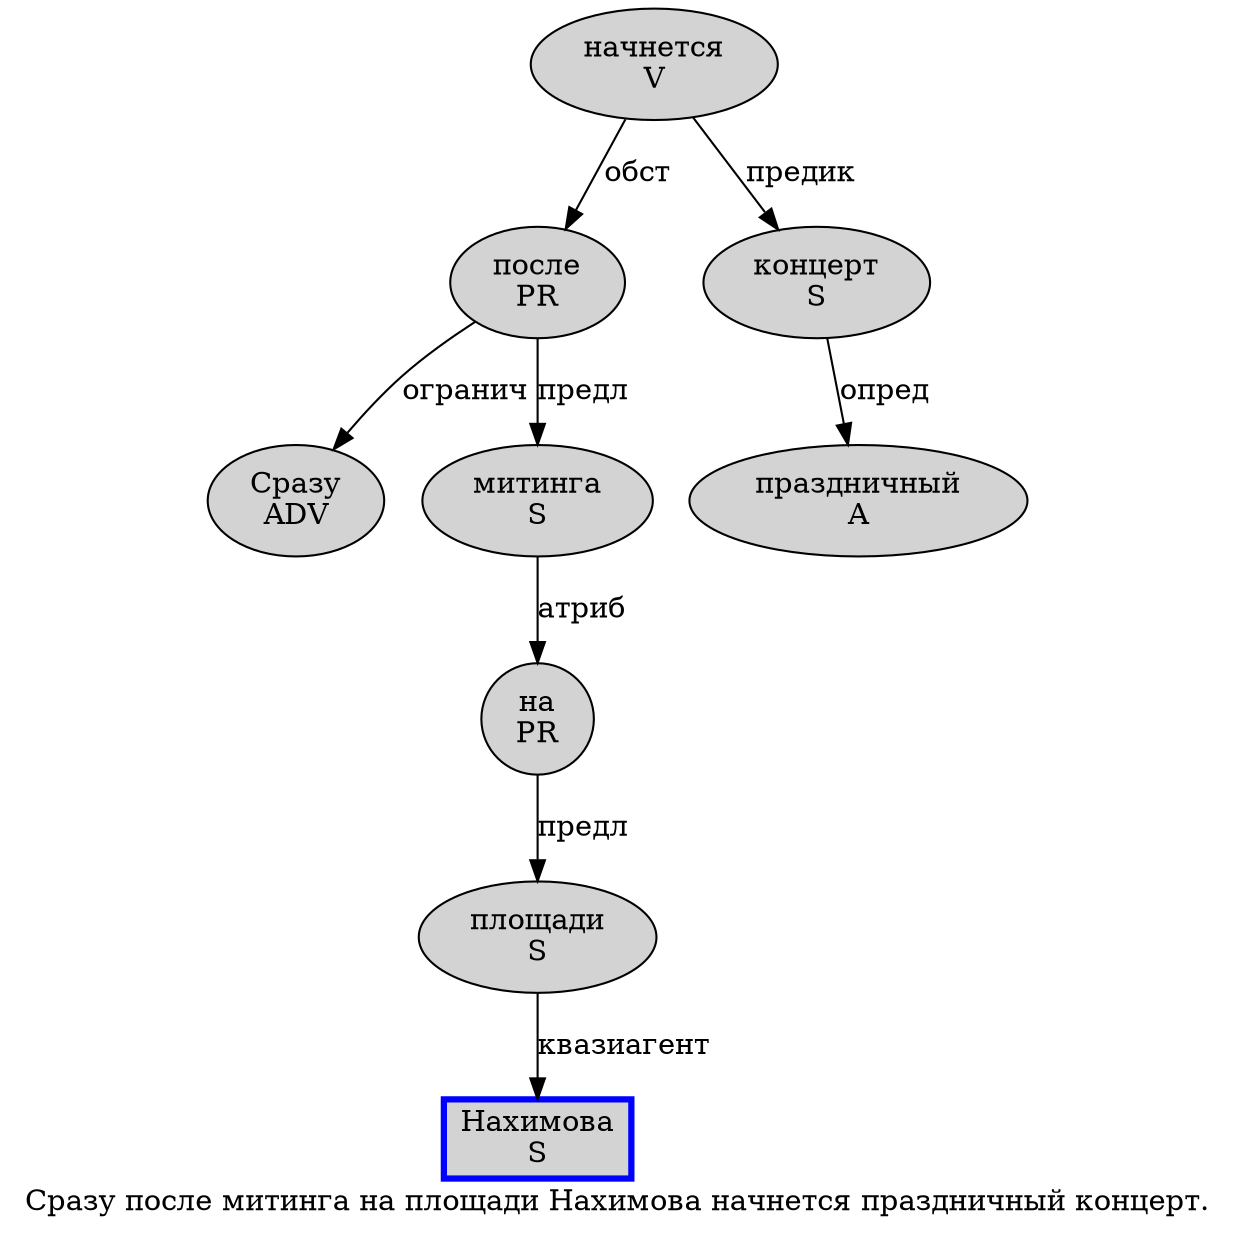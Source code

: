 digraph SENTENCE_359 {
	graph [label="Сразу после митинга на площади Нахимова начнется праздничный концерт."]
	node [style=filled]
		0 [label="Сразу
ADV" color="" fillcolor=lightgray penwidth=1 shape=ellipse]
		1 [label="после
PR" color="" fillcolor=lightgray penwidth=1 shape=ellipse]
		2 [label="митинга
S" color="" fillcolor=lightgray penwidth=1 shape=ellipse]
		3 [label="на
PR" color="" fillcolor=lightgray penwidth=1 shape=ellipse]
		4 [label="площади
S" color="" fillcolor=lightgray penwidth=1 shape=ellipse]
		5 [label="Нахимова
S" color=blue fillcolor=lightgray penwidth=3 shape=box]
		6 [label="начнется
V" color="" fillcolor=lightgray penwidth=1 shape=ellipse]
		7 [label="праздничный
A" color="" fillcolor=lightgray penwidth=1 shape=ellipse]
		8 [label="концерт
S" color="" fillcolor=lightgray penwidth=1 shape=ellipse]
			6 -> 1 [label="обст"]
			6 -> 8 [label="предик"]
			2 -> 3 [label="атриб"]
			4 -> 5 [label="квазиагент"]
			1 -> 0 [label="огранич"]
			1 -> 2 [label="предл"]
			3 -> 4 [label="предл"]
			8 -> 7 [label="опред"]
}